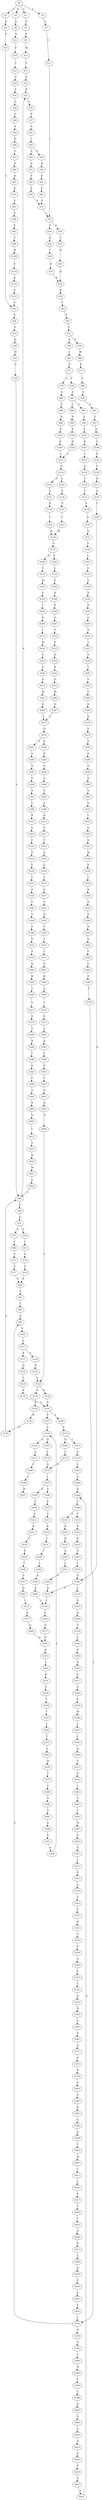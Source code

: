 strict digraph  {
	S0 -> S1 [ label = G ];
	S0 -> S2 [ label = V ];
	S0 -> S3 [ label = P ];
	S0 -> S4 [ label = S ];
	S1 -> S5 [ label = P ];
	S2 -> S6 [ label = K ];
	S3 -> S7 [ label = E ];
	S4 -> S8 [ label = E ];
	S5 -> S9 [ label = K ];
	S6 -> S10 [ label = S ];
	S7 -> S11 [ label = S ];
	S8 -> S12 [ label = Q ];
	S9 -> S13 [ label = W ];
	S10 -> S14 [ label = G ];
	S11 -> S15 [ label = L ];
	S12 -> S16 [ label = P ];
	S13 -> S17 [ label = P ];
	S14 -> S18 [ label = G ];
	S15 -> S19 [ label = S ];
	S15 -> S20 [ label = R ];
	S16 -> S21 [ label = T ];
	S17 -> S22 [ label = S ];
	S18 -> S23 [ label = P ];
	S19 -> S24 [ label = R ];
	S20 -> S25 [ label = C ];
	S21 -> S26 [ label = A ];
	S22 -> S27 [ label = R ];
	S23 -> S28 [ label = R ];
	S24 -> S29 [ label = C ];
	S25 -> S30 [ label = H ];
	S26 -> S31 [ label = S ];
	S27 -> S32 [ label = C ];
	S28 -> S33 [ label = W ];
	S29 -> S34 [ label = H ];
	S30 -> S35 [ label = R ];
	S31 -> S36 [ label = G ];
	S32 -> S37 [ label = R ];
	S33 -> S38 [ label = P ];
	S34 -> S35 [ label = R ];
	S35 -> S39 [ label = K ];
	S36 -> S40 [ label = G ];
	S37 -> S41 [ label = A ];
	S38 -> S42 [ label = S ];
	S39 -> S43 [ label = T ];
	S40 -> S44 [ label = S ];
	S41 -> S45 [ label = L ];
	S42 -> S46 [ label = E ];
	S42 -> S27 [ label = R ];
	S43 -> S47 [ label = P ];
	S44 -> S48 [ label = H ];
	S45 -> S49 [ label = E ];
	S45 -> S50 [ label = G ];
	S46 -> S51 [ label = E ];
	S47 -> S52 [ label = P ];
	S48 -> S53 [ label = C ];
	S49 -> S54 [ label = D ];
	S50 -> S55 [ label = D ];
	S51 -> S56 [ label = H ];
	S51 -> S57 [ label = S ];
	S52 -> S58 [ label = A ];
	S52 -> S59 [ label = P ];
	S53 -> S60 [ label = R ];
	S54 -> S61 [ label = P ];
	S55 -> S62 [ label = P ];
	S56 -> S63 [ label = I ];
	S57 -> S64 [ label = I ];
	S58 -> S65 [ label = L ];
	S59 -> S66 [ label = W ];
	S60 -> S67 [ label = R ];
	S61 -> S68 [ label = E ];
	S62 -> S69 [ label = E ];
	S63 -> S70 [ label = E ];
	S64 -> S71 [ label = E ];
	S65 -> S72 [ label = P ];
	S66 -> S73 [ label = P ];
	S67 -> S74 [ label = K ];
	S68 -> S75 [ label = S ];
	S69 -> S75 [ label = S ];
	S70 -> S76 [ label = Y ];
	S71 -> S77 [ label = Y ];
	S72 -> S78 [ label = P ];
	S72 -> S79 [ label = Q ];
	S73 -> S80 [ label = S ];
	S74 -> S81 [ label = S ];
	S75 -> S15 [ label = L ];
	S76 -> S82 [ label = P ];
	S77 -> S82 [ label = P ];
	S78 -> S83 [ label = G ];
	S79 -> S84 [ label = G ];
	S80 -> S85 [ label = G ];
	S81 -> S86 [ label = V ];
	S82 -> S87 [ label = F ];
	S83 -> S88 [ label = C ];
	S83 -> S89 [ label = T ];
	S84 -> S90 [ label = S ];
	S85 -> S91 [ label = Q ];
	S86 -> S92 [ label = P ];
	S87 -> S93 [ label = L ];
	S88 -> S94 [ label = N ];
	S89 -> S95 [ label = S ];
	S90 -> S96 [ label = N ];
	S91 -> S97 [ label = T ];
	S92 -> S98 [ label = T ];
	S93 -> S99 [ label = S ];
	S94 -> S100 [ label = E ];
	S95 -> S101 [ label = E ];
	S96 -> S102 [ label = E ];
	S97 -> S103 [ label = N ];
	S98 -> S104 [ label = W ];
	S99 -> S105 [ label = G ];
	S100 -> S106 [ label = N ];
	S101 -> S107 [ label = R ];
	S102 -> S108 [ label = N ];
	S103 -> S109 [ label = V ];
	S104 -> S110 [ label = V ];
	S105 -> S111 [ label = S ];
	S106 -> S112 [ label = L ];
	S107 -> S113 [ label = L ];
	S108 -> S112 [ label = L ];
	S109 -> S114 [ label = P ];
	S110 -> S115 [ label = K ];
	S111 -> S116 [ label = Q ];
	S111 -> S117 [ label = K ];
	S112 -> S118 [ label = N ];
	S113 -> S119 [ label = D ];
	S114 -> S120 [ label = P ];
	S115 -> S121 [ label = S ];
	S116 -> S122 [ label = N ];
	S117 -> S123 [ label = N ];
	S118 -> S124 [ label = L ];
	S118 -> S125 [ label = Q ];
	S119 -> S126 [ label = T ];
	S120 -> S127 [ label = R ];
	S121 -> S14 [ label = G ];
	S122 -> S128 [ label = L ];
	S123 -> S129 [ label = L ];
	S124 -> S130 [ label = E ];
	S125 -> S131 [ label = E ];
	S126 -> S132 [ label = T ];
	S127 -> S133 [ label = A ];
	S128 -> S134 [ label = K ];
	S128 -> S135 [ label = A ];
	S129 -> S136 [ label = K ];
	S130 -> S137 [ label = S ];
	S131 -> S138 [ label = S ];
	S132 -> S139 [ label = S ];
	S133 -> S140 [ label = L ];
	S134 -> S141 [ label = E ];
	S135 -> S142 [ label = R ];
	S136 -> S141 [ label = E ];
	S137 -> S143 [ label = I ];
	S138 -> S144 [ label = I ];
	S139 -> S145 [ label = V ];
	S140 -> S146 [ label = D ];
	S141 -> S147 [ label = S ];
	S141 -> S148 [ label = A ];
	S142 -> S149 [ label = W ];
	S143 -> S150 [ label = W ];
	S144 -> S150 [ label = W ];
	S145 -> S151 [ label = A ];
	S146 -> S152 [ label = D ];
	S146 -> S153 [ label = L ];
	S147 -> S154 [ label = S ];
	S148 -> S155 [ label = S ];
	S149 -> S156 [ label = P ];
	S150 -> S157 [ label = G ];
	S151 -> S158 [ label = G ];
	S152 -> S159 [ label = L ];
	S153 -> S160 [ label = R ];
	S154 -> S161 [ label = H ];
	S154 -> S162 [ label = V ];
	S155 -> S163 [ label = Y ];
	S155 -> S164 [ label = H ];
	S156 -> S42 [ label = S ];
	S157 -> S165 [ label = P ];
	S157 -> S166 [ label = S ];
	S158 -> S167 [ label = L ];
	S159 -> S168 [ label = S ];
	S160 -> S169 [ label = R ];
	S161 -> S170 [ label = L ];
	S162 -> S171 [ label = G ];
	S163 -> S172 [ label = P ];
	S164 -> S173 [ label = L ];
	S165 -> S174 [ label = L ];
	S166 -> S175 [ label = V ];
	S167 -> S176 [ label = G ];
	S168 -> S177 [ label = Q ];
	S169 -> S178 [ label = G ];
	S170 -> S179 [ label = N ];
	S171 -> S180 [ label = V ];
	S172 -> S181 [ label = S ];
	S173 -> S179 [ label = N ];
	S174 -> S182 [ label = V ];
	S175 -> S183 [ label = M ];
	S176 -> S184 [ label = A ];
	S177 -> S185 [ label = N ];
	S178 -> S186 [ label = C ];
	S179 -> S187 [ label = I ];
	S180 -> S188 [ label = L ];
	S181 -> S189 [ label = A ];
	S182 -> S190 [ label = S ];
	S183 -> S191 [ label = S ];
	S184 -> S192 [ label = D ];
	S185 -> S193 [ label = Q ];
	S186 -> S194 [ label = G ];
	S187 -> S195 [ label = S ];
	S187 -> S196 [ label = G ];
	S188 -> S197 [ label = M ];
	S189 -> S198 [ label = D ];
	S190 -> S199 [ label = P ];
	S191 -> S200 [ label = T ];
	S192 -> S201 [ label = P ];
	S193 -> S202 [ label = L ];
	S194 -> S203 [ label = R ];
	S195 -> S204 [ label = Y ];
	S196 -> S205 [ label = F ];
	S198 -> S206 [ label = Y ];
	S199 -> S207 [ label = G ];
	S200 -> S208 [ label = N ];
	S201 -> S209 [ label = G ];
	S202 -> S210 [ label = K ];
	S203 -> S211 [ label = S ];
	S204 -> S212 [ label = A ];
	S205 -> S213 [ label = A ];
	S206 -> S214 [ label = T ];
	S206 -> S215 [ label = S ];
	S207 -> S216 [ label = T ];
	S208 -> S217 [ label = L ];
	S209 -> S218 [ label = R ];
	S210 -> S219 [ label = E ];
	S211 -> S220 [ label = G ];
	S212 -> S221 [ label = K ];
	S213 -> S222 [ label = K ];
	S214 -> S223 [ label = K ];
	S215 -> S224 [ label = K ];
	S216 -> S225 [ label = V ];
	S217 -> S226 [ label = M ];
	S218 -> S227 [ label = T ];
	S219 -> S228 [ label = T ];
	S220 -> S229 [ label = P ];
	S221 -> S230 [ label = C ];
	S222 -> S231 [ label = C ];
	S223 -> S232 [ label = R ];
	S224 -> S233 [ label = H ];
	S225 -> S234 [ label = D ];
	S226 -> S235 [ label = E ];
	S227 -> S236 [ label = G ];
	S228 -> S237 [ label = I ];
	S229 -> S238 [ label = W ];
	S230 -> S239 [ label = P ];
	S231 -> S240 [ label = T ];
	S232 -> S241 [ label = A ];
	S233 -> S242 [ label = A ];
	S234 -> S243 [ label = R ];
	S235 -> S244 [ label = G ];
	S236 -> S245 [ label = T ];
	S237 -> S246 [ label = L ];
	S238 -> S247 [ label = C ];
	S239 -> S248 [ label = L ];
	S240 -> S249 [ label = L ];
	S241 -> S250 [ label = L ];
	S242 -> S251 [ label = L ];
	S243 -> S252 [ label = Q ];
	S244 -> S253 [ label = Q ];
	S245 -> S254 [ label = V ];
	S246 -> S255 [ label = T ];
	S247 -> S256 [ label = L ];
	S248 -> S257 [ label = D ];
	S249 -> S258 [ label = D ];
	S250 -> S146 [ label = D ];
	S251 -> S259 [ label = D ];
	S252 -> S260 [ label = W ];
	S253 -> S261 [ label = W ];
	S254 -> S262 [ label = T ];
	S255 -> S263 [ label = V ];
	S256 -> S264 [ label = R ];
	S257 -> S265 [ label = N ];
	S258 -> S266 [ label = D ];
	S259 -> S152 [ label = D ];
	S260 -> S267 [ label = Q ];
	S261 -> S268 [ label = Q ];
	S262 -> S269 [ label = Q ];
	S263 -> S270 [ label = M ];
	S264 -> S271 [ label = V ];
	S265 -> S272 [ label = L ];
	S266 -> S159 [ label = L ];
	S267 -> S273 [ label = L ];
	S268 -> S273 [ label = L ];
	S269 -> S274 [ label = S ];
	S270 -> S275 [ label = T ];
	S271 -> S276 [ label = V ];
	S272 -> S277 [ label = S ];
	S273 -> S278 [ label = G ];
	S274 -> S279 [ label = G ];
	S275 -> S280 [ label = T ];
	S276 -> S281 [ label = L ];
	S277 -> S282 [ label = Q ];
	S278 -> S283 [ label = V ];
	S278 -> S284 [ label = K ];
	S279 -> S285 [ label = V ];
	S280 -> S286 [ label = A ];
	S281 -> S287 [ label = S ];
	S282 -> S185 [ label = N ];
	S283 -> S288 [ label = S ];
	S284 -> S289 [ label = N ];
	S285 -> S290 [ label = P ];
	S286 -> S291 [ label = G ];
	S287 -> S292 [ label = C ];
	S288 -> S293 [ label = D ];
	S289 -> S294 [ label = D ];
	S290 -> S295 [ label = Q ];
	S291 -> S296 [ label = K ];
	S292 -> S297 [ label = M ];
	S293 -> S298 [ label = P ];
	S294 -> S299 [ label = S ];
	S295 -> S300 [ label = R ];
	S296 -> S301 [ label = E ];
	S297 -> S302 [ label = Q ];
	S298 -> S303 [ label = A ];
	S299 -> S304 [ label = L ];
	S300 -> S305 [ label = G ];
	S301 -> S306 [ label = S ];
	S302 -> S307 [ label = S ];
	S303 -> S308 [ label = G ];
	S304 -> S309 [ label = A ];
	S305 -> S310 [ label = G ];
	S306 -> S154 [ label = S ];
	S307 -> S311 [ label = C ];
	S308 -> S312 [ label = R ];
	S309 -> S313 [ label = K ];
	S310 -> S314 [ label = L ];
	S311 -> S315 [ label = G ];
	S312 -> S316 [ label = S ];
	S313 -> S317 [ label = S ];
	S314 -> S318 [ label = V ];
	S315 -> S319 [ label = A ];
	S316 -> S320 [ label = F ];
	S317 -> S321 [ label = F ];
	S318 -> S322 [ label = K ];
	S319 -> S323 [ label = F ];
	S320 -> S324 [ label = P ];
	S321 -> S325 [ label = S ];
	S322 -> S326 [ label = W ];
	S323 -> S327 [ label = C ];
	S324 -> S328 [ label = C ];
	S325 -> S329 [ label = C ];
	S326 -> S330 [ label = P ];
	S327 -> S331 [ label = H ];
	S328 -> S332 [ label = L ];
	S329 -> S333 [ label = T ];
	S330 -> S334 [ label = C ];
	S331 -> S335 [ label = V ];
	S332 -> S336 [ label = P ];
	S333 -> S337 [ label = S ];
	S334 -> S338 [ label = R ];
	S335 -> S339 [ label = P ];
	S336 -> S340 [ label = F ];
	S337 -> S341 [ label = F ];
	S338 -> S342 [ label = D ];
	S339 -> S343 [ label = A ];
	S340 -> S344 [ label = Y ];
	S341 -> S345 [ label = H ];
	S342 -> S346 [ label = E ];
	S343 -> S347 [ label = S ];
	S344 -> S348 [ label = F ];
	S345 -> S349 [ label = F ];
	S346 -> S350 [ label = D ];
	S347 -> S351 [ label = L ];
	S348 -> S352 [ label = P ];
	S349 -> S353 [ label = T ];
	S350 -> S354 [ label = S ];
	S351 -> S355 [ label = A ];
	S352 -> S356 [ label = A ];
	S353 -> S357 [ label = T ];
	S354 -> S358 [ label = E ];
	S355 -> S359 [ label = H ];
	S356 -> S360 [ label = N ];
	S357 -> S361 [ label = N ];
	S358 -> S362 [ label = F ];
	S359 -> S363 [ label = G ];
	S360 -> S364 [ label = K ];
	S361 -> S365 [ label = K ];
	S362 -> S366 [ label = P ];
	S363 -> S367 [ label = G ];
	S364 -> S368 [ label = T ];
	S365 -> S369 [ label = A ];
	S366 -> S370 [ label = F ];
	S367 -> S371 [ label = S ];
	S368 -> S372 [ label = A ];
	S369 -> S373 [ label = T ];
	S370 -> S374 [ label = L ];
	S371 -> S375 [ label = P ];
	S372 -> S376 [ label = E ];
	S373 -> S377 [ label = E ];
	S374 -> S99 [ label = S ];
	S374 -> S378 [ label = H ];
	S375 -> S379 [ label = K ];
	S376 -> S380 [ label = T ];
	S377 -> S381 [ label = T ];
	S378 -> S382 [ label = G ];
	S379 -> S383 [ label = A ];
	S380 -> S384 [ label = R ];
	S381 -> S385 [ label = R ];
	S382 -> S386 [ label = C ];
	S383 -> S387 [ label = G ];
	S384 -> S388 [ label = I ];
	S385 -> S389 [ label = L ];
	S386 -> S390 [ label = N ];
	S387 -> S391 [ label = R ];
	S388 -> S392 [ label = P ];
	S389 -> S393 [ label = P ];
	S390 -> S394 [ label = S ];
	S391 -> S395 [ label = G ];
	S392 -> S396 [ label = C ];
	S393 -> S397 [ label = C ];
	S394 -> S398 [ label = L ];
	S395 -> S399 [ label = S ];
	S396 -> S400 [ label = A ];
	S397 -> S401 [ label = S ];
	S398 -> S402 [ label = A ];
	S399 -> S403 [ label = T ];
	S400 -> S404 [ label = R ];
	S401 -> S405 [ label = Q ];
	S402 -> S406 [ label = G ];
	S403 -> S407 [ label = W ];
	S404 -> S408 [ label = S ];
	S405 -> S409 [ label = N ];
	S406 -> S410 [ label = A ];
	S407 -> S411 [ label = C ];
	S408 -> S412 [ label = I ];
	S409 -> S128 [ label = L ];
	S410 -> S413 [ label = S ];
	S411 -> S414 [ label = L ];
	S412 -> S415 [ label = V ];
	S413 -> S416 [ label = R ];
	S414 -> S417 [ label = S ];
	S415 -> S418 [ label = R ];
	S416 -> S419 [ label = P ];
	S417 -> S420 [ label = L ];
	S418 -> S421 [ label = W ];
	S419 -> S422 [ label = S ];
	S420 -> S423 [ label = I ];
	S421 -> S424 [ label = P ];
	S422 -> S425 [ label = A ];
	S423 -> S426 [ label = A ];
	S424 -> S42 [ label = S ];
	S425 -> S198 [ label = D ];
	S426 -> S427 [ label = N ];
	S427 -> S428 [ label = L ];
	S428 -> S429 [ label = D ];
	S429 -> S430 [ label = F ];
	S430 -> S431 [ label = P ];
	S431 -> S432 [ label = F ];
	S432 -> S374 [ label = L ];
}
